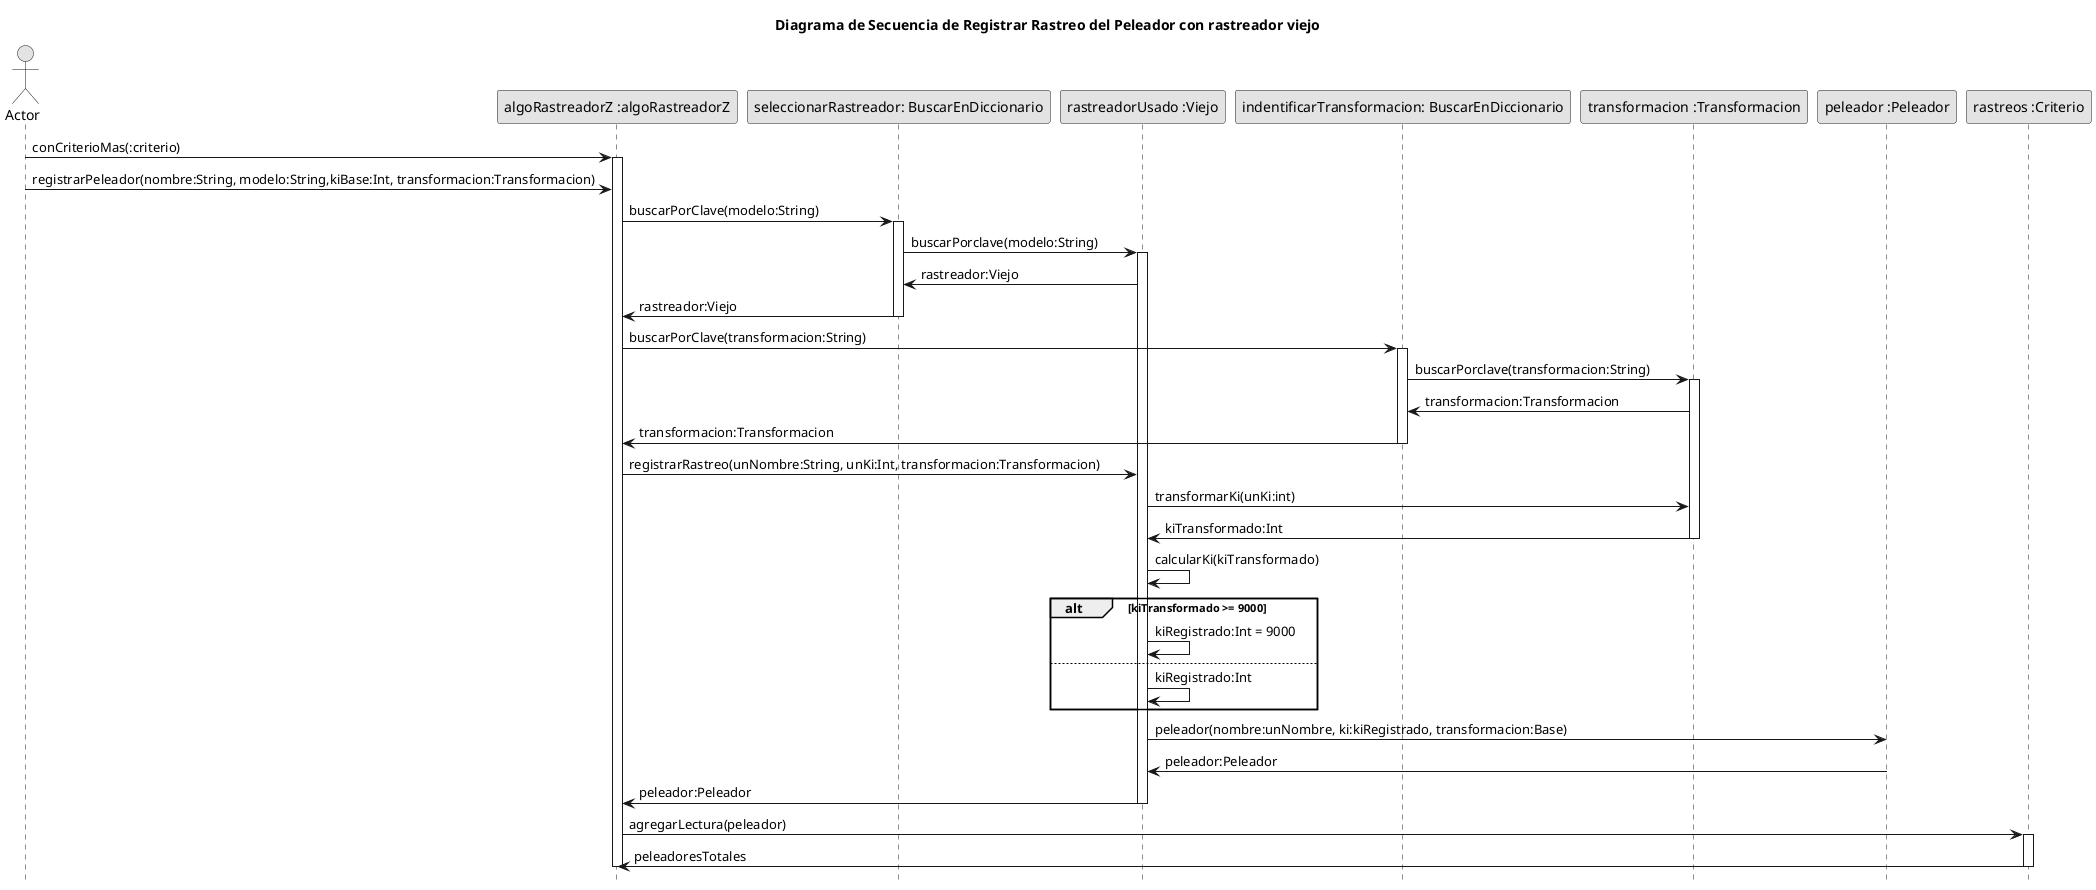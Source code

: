 @startuml

title Diagrama de Secuencia de Registrar Rastreo del Peleador con rastreador viejo

skinparam monochrome true
hide footbox

Actor Actor
participant "algoRastreadorZ :algoRastreadorZ" as algoRastreadorz
participant "seleccionarRastreador: BuscarEnDiccionario" as seleccionarRastreador
participant "rastreadorUsado :Viejo" as rastreador
participant "indentificarTransformacion: BuscarEnDiccionario" as indetificarTransformacion
participant "transformacion :Transformacion" as transformacion

participant "peleador :Peleador" as peleador
participant "rastreos :Criterio" as rastreos

Actor -> algoRastreadorz: conCriterioMas(:criterio)
activate algoRastreadorz
Actor -> algoRastreadorz: registrarPeleador(nombre:String, modelo:String,kiBase:Int, transformacion:Transformacion)

algoRastreadorz -> seleccionarRastreador: buscarPorClave(modelo:String)
activate seleccionarRastreador
seleccionarRastreador -> rastreador:buscarPorclave(modelo:String)
activate rastreador
rastreador -> seleccionarRastreador:rastreador:Viejo
seleccionarRastreador -> algoRastreadorz:rastreador:Viejo
deactivate seleccionarRastreador

algoRastreadorz -> indetificarTransformacion: buscarPorClave(transformacion:String)
activate indetificarTransformacion
indetificarTransformacion -> transformacion:buscarPorclave(transformacion:String)
activate transformacion
transformacion -> indetificarTransformacion:transformacion:Transformacion
indetificarTransformacion -> algoRastreadorz:transformacion:Transformacion
deactivate indetificarTransformacion

algoRastreadorz -> rastreador: registrarRastreo(unNombre:String, unKi:Int, transformacion:Transformacion)
rastreador -> transformacion: transformarKi(unKi:int)
transformacion -> rastreador: kiTransformado:Int
deactivate transformacion
rastreador -> rastreador: calcularKi(kiTransformado)
alt kiTransformado >= 9000
    rastreador -> rastreador: kiRegistrado:Int = 9000
else 
    rastreador -> rastreador: kiRegistrado:Int
end
rastreador -> peleador: peleador(nombre:unNombre, ki:kiRegistrado, transformacion:Base)
peleador -> rastreador: peleador:Peleador
rastreador -> algoRastreadorz: peleador:Peleador
deactivate rastreador
algoRastreadorz -> rastreos: agregarLectura(peleador)
activate rastreos
rastreos -> algoRastreadorz: peleadoresTotales
deactivate rastreos
deactivate algoRastreadorz
@enduml

